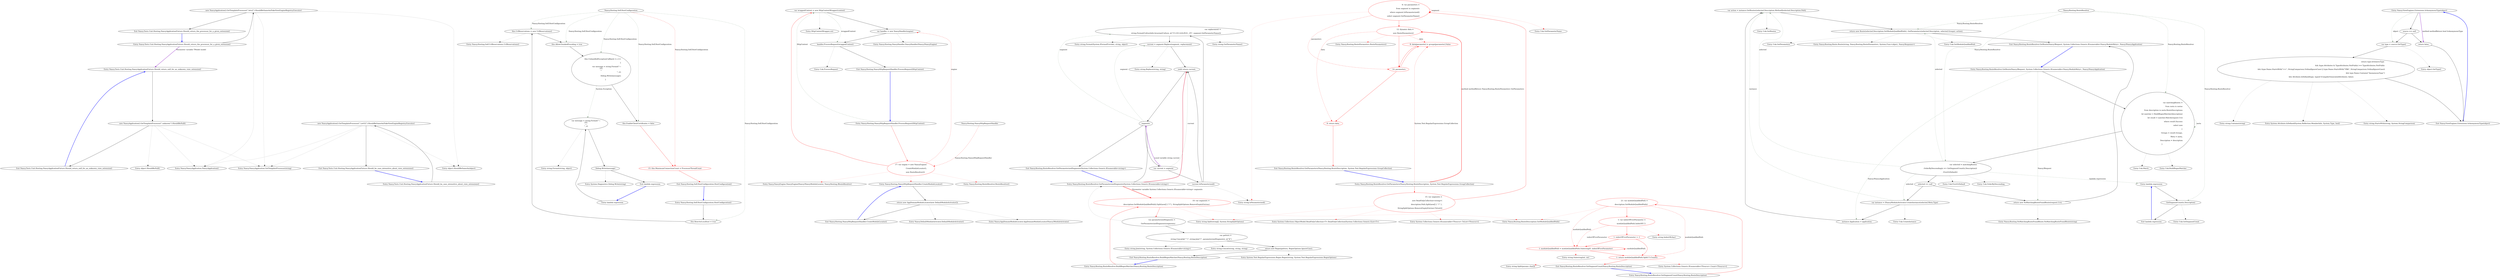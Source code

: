 digraph  {
n0 [cluster="Nancy.Tests.Unit.Hosting.NancyApplicationFixture.Should_return_null_for_an_unknown_view_extension()", label="Entry Nancy.Tests.Unit.Hosting.NancyApplicationFixture.Should_return_null_for_an_unknown_view_extension()", span="9-9"];
n1 [cluster="Nancy.Tests.Unit.Hosting.NancyApplicationFixture.Should_return_null_for_an_unknown_view_extension()", label="new NancyApplication().GetTemplateProcessor(''.unknown'').ShouldBeNull()", span="11-11"];
n2 [cluster="Nancy.Tests.Unit.Hosting.NancyApplicationFixture.Should_return_null_for_an_unknown_view_extension()", label="Exit Nancy.Tests.Unit.Hosting.NancyApplicationFixture.Should_return_null_for_an_unknown_view_extension()", span="9-9"];
n3 [cluster="Nancy.NancyApplication.NancyApplication()", label="Entry Nancy.NancyApplication.NancyApplication()", span="12-12"];
n4 [cluster="Nancy.NancyApplication.GetTemplateProcessor(string)", label="Entry Nancy.NancyApplication.GetTemplateProcessor(string)", span="17-17"];
n5 [cluster="object.ShouldBeNull()", label="Entry object.ShouldBeNull()", span="80-80"];
n6 [cluster="Nancy.Tests.Unit.Hosting.NancyApplicationFixture.Should_return_the_processor_for_a_given_extension()", label="Entry Nancy.Tests.Unit.Hosting.NancyApplicationFixture.Should_return_the_processor_for_a_given_extension()", span="16-16"];
n7 [cluster="Nancy.Tests.Unit.Hosting.NancyApplicationFixture.Should_return_the_processor_for_a_given_extension()", label="new NancyApplication().GetTemplateProcessor(''.leto2'').ShouldBeSameAs(FakeViewEngineRegistry.Executor)", span="18-18"];
n8 [cluster="Nancy.Tests.Unit.Hosting.NancyApplicationFixture.Should_return_the_processor_for_a_given_extension()", label="Exit Nancy.Tests.Unit.Hosting.NancyApplicationFixture.Should_return_the_processor_for_a_given_extension()", span="16-16"];
n9 [cluster="object.ShouldBeSameAs(object)", label="Entry object.ShouldBeSameAs(object)", span="75-75"];
n10 [cluster="Nancy.Tests.Unit.Hosting.NancyApplicationFixture.Should_be_case_intensitive_about_view_extensions()", label="Entry Nancy.Tests.Unit.Hosting.NancyApplicationFixture.Should_be_case_intensitive_about_view_extensions()", span="22-22"];
n11 [cluster="Nancy.Tests.Unit.Hosting.NancyApplicationFixture.Should_be_case_intensitive_about_view_extensions()", label="new NancyApplication().GetTemplateProcessor(''.LetO2'').ShouldBeSameAs(FakeViewEngineRegistry.Executor)", span="24-24"];
n12 [cluster="Nancy.Tests.Unit.Hosting.NancyApplicationFixture.Should_be_case_intensitive_about_view_extensions()", label="Exit Nancy.Tests.Unit.Hosting.NancyApplicationFixture.Should_be_case_intensitive_about_view_extensions()", span="22-22"];
m0_8 [cluster="Nancy.Hosting.Self.UrlReservations.UrlReservations()", file="HostConfiguration.cs", label="Entry Nancy.Hosting.Self.UrlReservations.UrlReservations()", span="15-15"];
m0_13 [cluster="string.Format(string, object)", file="HostConfiguration.cs", label="Entry string.Format(string, object)", span="0-0"];
m0_0 [cluster="Nancy.Hosting.Self.HostConfiguration.HostConfiguration()", file="HostConfiguration.cs", label="Entry Nancy.Hosting.Self.HostConfiguration.HostConfiguration()", span="93-93"];
m0_1 [cluster="Nancy.Hosting.Self.HostConfiguration.HostConfiguration()", file="HostConfiguration.cs", label="this.RewriteLocalhost = true", span="95-95"];
m0_2 [cluster="Nancy.Hosting.Self.HostConfiguration.HostConfiguration()", file="HostConfiguration.cs", label="this.UrlReservations = new UrlReservations()", span="96-96"];
m0_3 [cluster="Nancy.Hosting.Self.HostConfiguration.HostConfiguration()", file="HostConfiguration.cs", label="this.AllowChunkedEncoding = true", span="97-97"];
m0_4 [cluster="Nancy.Hosting.Self.HostConfiguration.HostConfiguration()", file="HostConfiguration.cs", label="this.UnhandledExceptionCallback = e =>\r\n                {\r\n                    var message = string.Format(''---\n{0}\n---\n'', e);\r\n                    Debug.Write(message);\r\n                }", span="98-102"];
m0_5 [cluster="Nancy.Hosting.Self.HostConfiguration.HostConfiguration()", file="HostConfiguration.cs", label="this.EnableClientCertificates = false", span="103-103"];
m0_6 [cluster="Nancy.Hosting.Self.HostConfiguration.HostConfiguration()", color=red, community=0, file="HostConfiguration.cs", label="15: this.MaximumConnectionCount = ProcessorThreadCount", span="104-104"];
m0_7 [cluster="Nancy.Hosting.Self.HostConfiguration.HostConfiguration()", file="HostConfiguration.cs", label="Exit Nancy.Hosting.Self.HostConfiguration.HostConfiguration()", span="93-93"];
m0_9 [cluster="lambda expression", file="HostConfiguration.cs", label="Entry lambda expression", span="98-102"];
m0_10 [cluster="lambda expression", file="HostConfiguration.cs", label="var message = string.Format(''---\n{0}\n---\n'', e)", span="100-100"];
m0_11 [cluster="lambda expression", file="HostConfiguration.cs", label="Debug.Write(message)", span="101-101"];
m0_12 [cluster="lambda expression", file="HostConfiguration.cs", label="Exit lambda expression", span="98-102"];
m0_14 [cluster="System.Diagnostics.Debug.Write(string)", file="HostConfiguration.cs", label="Entry System.Diagnostics.Debug.Write(string)", span="0-0"];
m0_15 [file="HostConfiguration.cs", label="Nancy.Hosting.Self.HostConfiguration", span=""];
m1_9 [cluster="HttpContextWrapper.cstr", file="NancyHost.cs", label="Entry HttpContextWrapper.cstr", span=""];
m1_15 [cluster="Nancy.DefaultModuleActivator.DefaultModuleActivator()", file="NancyHost.cs", label="Entry Nancy.DefaultModuleActivator.DefaultModuleActivator()", span="4-4"];
m1_10 [cluster="Nancy.Hosting.NancyHandler.NancyHandler(Nancy.INancyEngine)", file="NancyHost.cs", label="Entry Nancy.Hosting.NancyHandler.NancyHandler(Nancy.INancyEngine)", span="9-9"];
m1_0 [cluster="Nancy.Hosting.NancyHttpRequestHandler.ProcessRequest(HttpContext)", file="NancyHost.cs", label="Entry Nancy.Hosting.NancyHttpRequestHandler.ProcessRequest(HttpContext)", span="12-12"];
m1_1 [cluster="Nancy.Hosting.NancyHttpRequestHandler.ProcessRequest(HttpContext)", color=red, community=0, file="NancyHost.cs", label="17: var engine = new NancyEngine(\r\n                CreateModuleLocator(),\r\n                new RouteResolver())", span="14-16"];
m1_2 [cluster="Nancy.Hosting.NancyHttpRequestHandler.ProcessRequest(HttpContext)", file="NancyHost.cs", label="var wrappedContext = new HttpContextWrapper(context)", span="18-18"];
m1_3 [cluster="Nancy.Hosting.NancyHttpRequestHandler.ProcessRequest(HttpContext)", file="NancyHost.cs", label="var handler = new NancyHandler(engine)", span="19-19"];
m1_4 [cluster="Nancy.Hosting.NancyHttpRequestHandler.ProcessRequest(HttpContext)", file="NancyHost.cs", label="handler.ProcessRequest(wrappedContext)", span="20-20"];
m1_5 [cluster="Nancy.Hosting.NancyHttpRequestHandler.ProcessRequest(HttpContext)", file="NancyHost.cs", label="Exit Nancy.Hosting.NancyHttpRequestHandler.ProcessRequest(HttpContext)", span="12-12"];
m1_6 [cluster="Nancy.NancyEngine.NancyEngine(Nancy.INancyModuleLocator, Nancy.Routing.IRouteResolver)", file="NancyHost.cs", label="Entry Nancy.NancyEngine.NancyEngine(Nancy.INancyModuleLocator, Nancy.Routing.IRouteResolver)", span="19-19"];
m1_7 [cluster="Nancy.Hosting.NancyHttpRequestHandler.CreateModuleLocator()", file="NancyHost.cs", label="Entry Nancy.Hosting.NancyHttpRequestHandler.CreateModuleLocator()", span="23-23"];
m1_12 [cluster="Nancy.Hosting.NancyHttpRequestHandler.CreateModuleLocator()", file="NancyHost.cs", label="return new AppDomainModuleLocator(new DefaultModuleActivator());", span="25-25"];
m1_13 [cluster="Nancy.Hosting.NancyHttpRequestHandler.CreateModuleLocator()", file="NancyHost.cs", label="Exit Nancy.Hosting.NancyHttpRequestHandler.CreateModuleLocator()", span="23-23"];
m1_14 [cluster="Nancy.AppDomainModuleLocator.AppDomainModuleLocator(Nancy.IModuleActivator)", file="NancyHost.cs", label="Entry Nancy.AppDomainModuleLocator.AppDomainModuleLocator(Nancy.IModuleActivator)", span="16-16"];
m1_8 [cluster="Nancy.Routing.RouteResolver.RouteResolver()", file="NancyHost.cs", label="Entry Nancy.Routing.RouteResolver.RouteResolver()", span="10-10"];
m1_11 [cluster="Unk.ProcessRequest", file="NancyHost.cs", label="Entry Unk.ProcessRequest", span=""];
m1_16 [file="NancyHost.cs", label="Nancy.Hosting.NancyHttpRequestHandler", span=""];
m2_57 [cluster="string.Format(System.IFormatProvider, string, object)", file="SerializeTests.cs", label="Entry string.Format(System.IFormatProvider, string, object)", span="0-0"];
m2_16 [cluster="Unk.GetRoutes", file="SerializeTests.cs", label="Entry Unk.GetRoutes", span=""];
m2_35 [cluster="string.IsParameterized()", file="SerializeTests.cs", label="Entry string.IsParameterized()", span="42-42"];
m2_15 [cluster="Unk.CreateInstance", file="SerializeTests.cs", label="Entry Unk.CreateInstance", span=""];
m2_10 [cluster="Unk.BuildRegexMatcher", file="SerializeTests.cs", label="Entry Unk.BuildRegexMatcher", span=""];
m2_59 [cluster="Nancy.Routing.RouteResolver.GetSegmentCount(Nancy.Routing.RouteDescription)", file="SerializeTests.cs", label="Entry Nancy.Routing.RouteResolver.GetSegmentCount(Nancy.Routing.RouteDescription)", span="96-96"];
m2_60 [cluster="Nancy.Routing.RouteResolver.GetSegmentCount(Nancy.Routing.RouteDescription)", color=red, community=0, file="SerializeTests.cs", label="21: var moduleQualifiedPath =\r\n                description.GetModuleQualifiedPath()", span="98-99"];
m2_61 [cluster="Nancy.Routing.RouteResolver.GetSegmentCount(Nancy.Routing.RouteDescription)", color=red, community=0, file="SerializeTests.cs", label="1: var indexOfFirstParameter =\r\n                moduleQualifiedPath.IndexOf('{')", span="101-102"];
m2_63 [cluster="Nancy.Routing.RouteResolver.GetSegmentCount(Nancy.Routing.RouteDescription)", color=red, community=0, file="SerializeTests.cs", label="1: moduleQualifiedPath = moduleQualifiedPath.Substring(0, indexOfFirstParameter)", span="105-105"];
m2_64 [cluster="Nancy.Routing.RouteResolver.GetSegmentCount(Nancy.Routing.RouteDescription)", color=red, community=0, file="SerializeTests.cs", label="1: return moduleQualifiedPath.Split('/').Count();", span="107-107"];
m2_62 [cluster="Nancy.Routing.RouteResolver.GetSegmentCount(Nancy.Routing.RouteDescription)", color=red, community=0, file="SerializeTests.cs", label="1: indexOfFirstParameter > -1", span="104-104"];
m2_65 [cluster="Nancy.Routing.RouteResolver.GetSegmentCount(Nancy.Routing.RouteDescription)", file="SerializeTests.cs", label="Exit Nancy.Routing.RouteResolver.GetSegmentCount(Nancy.Routing.RouteDescription)", span="96-96"];
m2_23 [cluster="Unk.GetSegmentCount", file="SerializeTests.cs", label="Entry Unk.GetSegmentCount", span=""];
m2_58 [cluster="string.Replace(string, string)", file="SerializeTests.cs", label="Entry string.Replace(string, string)", span="0-0"];
m2_18 [cluster="Unk.GetModuleQualifiedPath", file="SerializeTests.cs", label="Entry Unk.GetModuleQualifiedPath", span=""];
m2_24 [cluster="Nancy.Routing.RouteResolver.GetParameters(Nancy.Routing.RouteDescription, System.Text.RegularExpressions.GroupCollection)", file="SerializeTests.cs", label="Entry Nancy.Routing.RouteResolver.GetParameters(Nancy.Routing.RouteDescription, System.Text.RegularExpressions.GroupCollection)", span="42-42"];
m2_25 [cluster="Nancy.Routing.RouteResolver.GetParameters(Nancy.Routing.RouteDescription, System.Text.RegularExpressions.GroupCollection)", color=red, community=0, file="SerializeTests.cs", label="15: var segments =\r\n                new ReadOnlyCollection<string>(\r\n                    description.Path.Split(new[] { ''/'' },\r\n                    StringSplitOptions.RemoveEmptyEntries).ToList())", span="44-47"];
m2_29 [cluster="Nancy.Routing.RouteResolver.GetParameters(Nancy.Routing.RouteDescription, System.Text.RegularExpressions.GroupCollection)", color=red, community=0, file="SerializeTests.cs", label="8: data[parameter] = groups[parameter].Value", span="59-59"];
m2_26 [cluster="Nancy.Routing.RouteResolver.GetParameters(Nancy.Routing.RouteDescription, System.Text.RegularExpressions.GroupCollection)", color=red, community=0, file="SerializeTests.cs", label="6: var parameters =\r\n                from segment in segments\r\n                where segment.IsParameterized()\r\n                select segment.GetParameterName()", span="49-52"];
m2_27 [cluster="Nancy.Routing.RouteResolver.GetParameters(Nancy.Routing.RouteDescription, System.Text.RegularExpressions.GroupCollection)", color=red, community=0, file="SerializeTests.cs", label="12: dynamic data =\r\n                new RouteParameters()", span="54-55"];
m2_28 [cluster="Nancy.Routing.RouteResolver.GetParameters(Nancy.Routing.RouteDescription, System.Text.RegularExpressions.GroupCollection)", color=red, community=0, file="SerializeTests.cs", label="14: parameters", span="57-57"];
m2_30 [cluster="Nancy.Routing.RouteResolver.GetParameters(Nancy.Routing.RouteDescription, System.Text.RegularExpressions.GroupCollection)", color=red, community=0, file="SerializeTests.cs", label="8: return data;", span="62-62"];
m2_31 [cluster="Nancy.Routing.RouteResolver.GetParameters(Nancy.Routing.RouteDescription, System.Text.RegularExpressions.GroupCollection)", file="SerializeTests.cs", label="Exit Nancy.Routing.RouteResolver.GetParameters(Nancy.Routing.RouteDescription, System.Text.RegularExpressions.GroupCollection)", span="42-42"];
m2_33 [cluster="string.Split(string[], System.StringSplitOptions)", file="SerializeTests.cs", label="Entry string.Split(string[], System.StringSplitOptions)", span="0-0"];
m2_44 [cluster="Nancy.Routing.RouteDescription.GetModuleQualifiedPath()", file="SerializeTests.cs", label="Entry Nancy.Routing.RouteDescription.GetModuleQualifiedPath()", span="6-6"];
m2_32 [cluster="System.Collections.ObjectModel.ReadOnlyCollection<T>.ReadOnlyCollection(System.Collections.Generic.IList<T>)", file="SerializeTests.cs", label="Entry System.Collections.ObjectModel.ReadOnlyCollection<T>.ReadOnlyCollection(System.Collections.Generic.IList<T>)", span="0-0"];
m2_67 [cluster="string.Substring(int, int)", file="SerializeTests.cs", label="Entry string.Substring(int, int)", span="0-0"];
m2_46 [cluster="string.Join(string, System.Collections.Generic.IEnumerable<string>)", file="SerializeTests.cs", label="Entry string.Join(string, System.Collections.Generic.IEnumerable<string>)", span="0-0"];
m2_14 [cluster="Nancy.Routing.NoMatchingRouteFoundRoute.NoMatchingRouteFoundRoute(string)", file="SerializeTests.cs", label="Entry Nancy.Routing.NoMatchingRouteFoundRoute.NoMatchingRouteFoundRoute(string)", span="4-4"];
m2_36 [cluster="Unk.GetParameterName", file="SerializeTests.cs", label="Entry Unk.GetParameterName", span=""];
m2_56 [cluster="string.GetParameterName()", file="SerializeTests.cs", label="Entry string.GetParameterName()", span="22-22"];
m2_34 [cluster="System.Collections.Generic.IEnumerable<TSource>.ToList<TSource>()", file="SerializeTests.cs", label="Entry System.Collections.Generic.IEnumerable<TSource>.ToList<TSource>()", span="0-0"];
m2_0 [cluster="Nancy.Routing.RouteResolver.GetRoute(Nancy.IRequest, System.Collections.Generic.IEnumerable<Nancy.ModuleMeta>, Nancy.INancyApplication)", file="SerializeTests.cs", label="Entry Nancy.Routing.RouteResolver.GetRoute(Nancy.IRequest, System.Collections.Generic.IEnumerable<Nancy.ModuleMeta>, Nancy.INancyApplication)", span="12-12"];
m2_1 [cluster="Nancy.Routing.RouteResolver.GetRoute(Nancy.IRequest, System.Collections.Generic.IEnumerable<Nancy.ModuleMeta>, Nancy.INancyApplication)", file="SerializeTests.cs", label="var matchingRoutes =\r\n                from meta in metas\r\n                from description in meta.RouteDescriptions\r\n                let matcher = BuildRegexMatcher(description)\r\n                let result = matcher.Match(request.Uri)\r\n                where result.Success\r\n                select new\r\n                {\r\n                    Groups = result.Groups,\r\n                    Meta = meta,\r\n                    Description = description\r\n                }", span="14-25"];
m2_4 [cluster="Nancy.Routing.RouteResolver.GetRoute(Nancy.IRequest, System.Collections.Generic.IEnumerable<Nancy.ModuleMeta>, Nancy.INancyApplication)", file="SerializeTests.cs", label="return new NoMatchingRouteFoundRoute(request.Uri);", span="33-33"];
m2_6 [cluster="Nancy.Routing.RouteResolver.GetRoute(Nancy.IRequest, System.Collections.Generic.IEnumerable<Nancy.ModuleMeta>, Nancy.INancyApplication)", file="SerializeTests.cs", label="instance.Application = application", span="37-37"];
m2_2 [cluster="Nancy.Routing.RouteResolver.GetRoute(Nancy.IRequest, System.Collections.Generic.IEnumerable<Nancy.ModuleMeta>, Nancy.INancyApplication)", file="SerializeTests.cs", label="var selected = matchingRoutes\r\n                .OrderByDescending(x => GetSegmentCount(x.Description))\r\n                .FirstOrDefault()", span="27-29"];
m2_3 [cluster="Nancy.Routing.RouteResolver.GetRoute(Nancy.IRequest, System.Collections.Generic.IEnumerable<Nancy.ModuleMeta>, Nancy.INancyApplication)", file="SerializeTests.cs", label="selected == null", span="31-31"];
m2_5 [cluster="Nancy.Routing.RouteResolver.GetRoute(Nancy.IRequest, System.Collections.Generic.IEnumerable<Nancy.ModuleMeta>, Nancy.INancyApplication)", file="SerializeTests.cs", label="var instance = (NancyModule)Activator.CreateInstance(selected.Meta.Type)", span="36-36"];
m2_7 [cluster="Nancy.Routing.RouteResolver.GetRoute(Nancy.IRequest, System.Collections.Generic.IEnumerable<Nancy.ModuleMeta>, Nancy.INancyApplication)", file="SerializeTests.cs", label="var action = instance.GetRoutes(selected.Description.Method)[selected.Description.Path]", span="38-38"];
m2_8 [cluster="Nancy.Routing.RouteResolver.GetRoute(Nancy.IRequest, System.Collections.Generic.IEnumerable<Nancy.ModuleMeta>, Nancy.INancyApplication)", file="SerializeTests.cs", label="return new Route(selected.Description.GetModuleQualifiedPath(), GetParameters(selected.Description, selected.Groups), action);", span="39-39"];
m2_9 [cluster="Nancy.Routing.RouteResolver.GetRoute(Nancy.IRequest, System.Collections.Generic.IEnumerable<Nancy.ModuleMeta>, Nancy.INancyApplication)", file="SerializeTests.cs", label="Exit Nancy.Routing.RouteResolver.GetRoute(Nancy.IRequest, System.Collections.Generic.IEnumerable<Nancy.ModuleMeta>, Nancy.INancyApplication)", span="12-12"];
m2_19 [cluster="Unk.GetParameters", file="SerializeTests.cs", label="Entry Unk.GetParameters", span=""];
m2_20 [cluster="lambda expression", file="SerializeTests.cs", label="Entry lambda expression", span="28-28"];
m2_21 [cluster="lambda expression", file="SerializeTests.cs", label="GetSegmentCount(x.Description)", span="28-28"];
m2_22 [cluster="lambda expression", file="SerializeTests.cs", label="Exit lambda expression", span="28-28"];
m2_13 [cluster="Unk.FirstOrDefault", file="SerializeTests.cs", label="Entry Unk.FirstOrDefault", span=""];
m2_17 [cluster="Nancy.Routing.Route.Route(string, Nancy.Routing.RouteParameters, System.Func<object, Nancy.Response>)", file="SerializeTests.cs", label="Entry Nancy.Routing.Route.Route(string, Nancy.Routing.RouteParameters, System.Func<object, Nancy.Response>)", span="6-6"];
m2_69 [cluster="System.Collections.Generic.IEnumerable<TSource>.Count<TSource>()", file="SerializeTests.cs", label="Entry System.Collections.Generic.IEnumerable<TSource>.Count<TSource>()", span="0-0"];
m2_68 [cluster="string.Split(params char[])", file="SerializeTests.cs", label="Entry string.Split(params char[])", span="0-0"];
m2_45 [cluster="Nancy.Routing.RouteResolver.GetParameterizedSegments(System.Collections.Generic.IEnumerable<string>)", file="SerializeTests.cs", label="Entry Nancy.Routing.RouteResolver.GetParameterizedSegments(System.Collections.Generic.IEnumerable<string>)", span="79-79"];
m2_49 [cluster="Nancy.Routing.RouteResolver.GetParameterizedSegments(System.Collections.Generic.IEnumerable<string>)", file="SerializeTests.cs", label=segments, span="81-81"];
m2_54 [cluster="Nancy.Routing.RouteResolver.GetParameterizedSegments(System.Collections.Generic.IEnumerable<string>)", file="SerializeTests.cs", label="yield return current;", span="92-92"];
m2_50 [cluster="Nancy.Routing.RouteResolver.GetParameterizedSegments(System.Collections.Generic.IEnumerable<string>)", file="SerializeTests.cs", label="var current = segment", span="83-83"];
m2_52 [cluster="Nancy.Routing.RouteResolver.GetParameterizedSegments(System.Collections.Generic.IEnumerable<string>)", file="SerializeTests.cs", label="var replacement =\r\n                        string.Format(CultureInfo.InvariantCulture, @''(?<{0}>[/A-Z0-9._-]*)'', segment.GetParameterName())", span="86-87"];
m2_53 [cluster="Nancy.Routing.RouteResolver.GetParameterizedSegments(System.Collections.Generic.IEnumerable<string>)", file="SerializeTests.cs", label="current = segment.Replace(segment, replacement)", span="89-89"];
m2_51 [cluster="Nancy.Routing.RouteResolver.GetParameterizedSegments(System.Collections.Generic.IEnumerable<string>)", file="SerializeTests.cs", label="current.IsParameterized()", span="84-84"];
m2_55 [cluster="Nancy.Routing.RouteResolver.GetParameterizedSegments(System.Collections.Generic.IEnumerable<string>)", file="SerializeTests.cs", label="Exit Nancy.Routing.RouteResolver.GetParameterizedSegments(System.Collections.Generic.IEnumerable<string>)", span="79-79"];
m2_48 [cluster="System.Text.RegularExpressions.Regex.Regex(string, System.Text.RegularExpressions.RegexOptions)", file="SerializeTests.cs", label="Entry System.Text.RegularExpressions.Regex.Regex(string, System.Text.RegularExpressions.RegexOptions)", span="0-0"];
m2_12 [cluster="Unk.OrderByDescending", file="SerializeTests.cs", label="Entry Unk.OrderByDescending", span=""];
m2_47 [cluster="string.Concat(string, string, string)", file="SerializeTests.cs", label="Entry string.Concat(string, string, string)", span="0-0"];
m2_66 [cluster="string.IndexOf(char)", file="SerializeTests.cs", label="Entry string.IndexOf(char)", span="0-0"];
m2_37 [cluster="Nancy.Routing.RouteParameters.RouteParameters()", file="SerializeTests.cs", label="Entry Nancy.Routing.RouteParameters.RouteParameters()", span="8-8"];
m2_11 [cluster="Unk.Match", file="SerializeTests.cs", label="Entry Unk.Match", span=""];
m2_38 [cluster="Nancy.Routing.RouteResolver.BuildRegexMatcher(Nancy.Routing.RouteDescription)", file="SerializeTests.cs", label="Entry Nancy.Routing.RouteResolver.BuildRegexMatcher(Nancy.Routing.RouteDescription)", span="65-65"];
m2_39 [cluster="Nancy.Routing.RouteResolver.BuildRegexMatcher(Nancy.Routing.RouteDescription)", color=red, community=0, file="SerializeTests.cs", label="10: var segments =\r\n                description.GetModuleQualifiedPath().Split(new[] {''/''}, StringSplitOptions.RemoveEmptyEntries)", span="67-68"];
m2_40 [cluster="Nancy.Routing.RouteResolver.BuildRegexMatcher(Nancy.Routing.RouteDescription)", file="SerializeTests.cs", label="var parameterizedSegments =\r\n                GetParameterizedSegments(segments)", span="70-71"];
m2_41 [cluster="Nancy.Routing.RouteResolver.BuildRegexMatcher(Nancy.Routing.RouteDescription)", file="SerializeTests.cs", label="var pattern =\r\n                string.Concat(@''^/'', string.Join(''/'', parameterizedSegments), @''$'')", span="73-74"];
m2_42 [cluster="Nancy.Routing.RouteResolver.BuildRegexMatcher(Nancy.Routing.RouteDescription)", file="SerializeTests.cs", label="return new Regex(pattern, RegexOptions.IgnoreCase);", span="76-76"];
m2_43 [cluster="Nancy.Routing.RouteResolver.BuildRegexMatcher(Nancy.Routing.RouteDescription)", file="SerializeTests.cs", label="Exit Nancy.Routing.RouteResolver.BuildRegexMatcher(Nancy.Routing.RouteDescription)", span="65-65"];
m2_70 [file="SerializeTests.cs", label="Nancy.Routing.RouteResolver", span=""];
m3_0 [cluster="Nancy.ViewEngines.Extensions.IsAnonymousType(object)", file="SimpleJson.cs", label="Entry Nancy.ViewEngines.Extensions.IsAnonymousType(object)", span="16-16"];
m3_1 [cluster="Nancy.ViewEngines.Extensions.IsAnonymousType(object)", file="SimpleJson.cs", label="source == null", span="18-18"];
m3_3 [cluster="Nancy.ViewEngines.Extensions.IsAnonymousType(object)", file="SimpleJson.cs", label="var type = source.GetType()", span="23-23"];
m3_2 [cluster="Nancy.ViewEngines.Extensions.IsAnonymousType(object)", file="SimpleJson.cs", label="return false;", span="20-20"];
m3_4 [cluster="Nancy.ViewEngines.Extensions.IsAnonymousType(object)", file="SimpleJson.cs", label="return type.IsGenericType \r\n                   && (type.Attributes & TypeAttributes.NotPublic) == TypeAttributes.NotPublic\r\n                   && (type.Name.StartsWith(''<>'', StringComparison.OrdinalIgnoreCase) || type.Name.StartsWith(''VB$'', StringComparison.OrdinalIgnoreCase))\r\n                   && type.Name.Contains(''AnonymousType'')\r\n                   && Attribute.IsDefined(type, typeof (CompilerGeneratedAttribute), false);", span="25-29"];
m3_5 [cluster="Nancy.ViewEngines.Extensions.IsAnonymousType(object)", file="SimpleJson.cs", label="Exit Nancy.ViewEngines.Extensions.IsAnonymousType(object)", span="16-16"];
m3_8 [cluster="string.Contains(string)", file="SimpleJson.cs", label="Entry string.Contains(string)", span="0-0"];
m3_9 [cluster="System.Attribute.IsDefined(System.Reflection.MemberInfo, System.Type, bool)", file="SimpleJson.cs", label="Entry System.Attribute.IsDefined(System.Reflection.MemberInfo, System.Type, bool)", span="0-0"];
m3_6 [cluster="object.GetType()", file="SimpleJson.cs", label="Entry object.GetType()", span="0-0"];
m3_7 [cluster="string.StartsWith(string, System.StringComparison)", file="SimpleJson.cs", label="Entry string.StartsWith(string, System.StringComparison)", span="0-0"];
n0 -> n1  [key=0, style=solid];
n1 -> n2  [key=0, style=solid];
n1 -> n3  [key=2, style=dotted];
n1 -> n4  [key=2, style=dotted];
n1 -> n5  [key=2, style=dotted];
n2 -> n0  [color=blue, key=0, style=bold];
n6 -> n7  [key=0, style=solid];
n6 -> n0  [color=darkorchid, key=3, label="Parameter variable TModel model", style=bold];
n7 -> n8  [key=0, style=solid];
n7 -> n3  [key=2, style=dotted];
n7 -> n4  [key=2, style=dotted];
n7 -> n9  [key=2, style=dotted];
n8 -> n6  [color=blue, key=0, style=bold];
n10 -> n11  [key=0, style=solid];
n11 -> n12  [key=0, style=solid];
n11 -> n3  [key=2, style=dotted];
n11 -> n4  [key=2, style=dotted];
n11 -> n9  [key=2, style=dotted];
n12 -> n10  [color=blue, key=0, style=bold];
m0_0 -> m0_1  [key=0, style=solid];
m0_1 -> m0_2  [key=0, style=solid];
m0_2 -> m0_3  [key=0, style=solid];
m0_2 -> m0_8  [key=2, style=dotted];
m0_3 -> m0_4  [key=0, style=solid];
m0_4 -> m0_5  [key=0, style=solid];
m0_4 -> m0_10  [color=darkseagreen4, key=1, label="System.Exception", style=dashed];
m0_5 -> m0_6  [color=red, key=0, style=solid];
m0_6 -> m0_7  [color=red, key=0, style=solid];
m0_7 -> m0_0  [color=blue, key=0, style=bold];
m0_9 -> m0_10  [key=0, style=solid];
m0_10 -> m0_11  [key=0, style=solid];
m0_10 -> m0_13  [key=2, style=dotted];
m0_11 -> m0_12  [key=0, style=solid];
m0_11 -> m0_14  [key=2, style=dotted];
m0_12 -> m0_9  [color=blue, key=0, style=bold];
m0_15 -> m0_1  [color=darkseagreen4, key=1, label="Nancy.Hosting.Self.HostConfiguration", style=dashed];
m0_15 -> m0_2  [color=darkseagreen4, key=1, label="Nancy.Hosting.Self.HostConfiguration", style=dashed];
m0_15 -> m0_3  [color=darkseagreen4, key=1, label="Nancy.Hosting.Self.HostConfiguration", style=dashed];
m0_15 -> m0_4  [color=darkseagreen4, key=1, label="Nancy.Hosting.Self.HostConfiguration", style=dashed];
m0_15 -> m0_5  [color=darkseagreen4, key=1, label="Nancy.Hosting.Self.HostConfiguration", style=dashed];
m0_15 -> m0_6  [color=red, key=1, label="Nancy.Hosting.Self.HostConfiguration", style=dashed];
m1_0 -> m1_1  [color=red, key=0, style=solid];
m1_0 -> m1_2  [color=darkseagreen4, key=1, label=HttpContext, style=dashed];
m1_1 -> m1_2  [color=red, key=0, style=solid];
m1_1 -> m1_6  [color=red, key=2, style=dotted];
m1_1 -> m1_7  [color=red, key=2, style=dotted];
m1_1 -> m1_8  [color=red, key=2, style=dotted];
m1_1 -> m1_3  [color=red, key=1, label=engine, style=dashed];
m1_2 -> m1_3  [key=0, style=solid];
m1_2 -> m1_9  [key=2, style=dotted];
m1_2 -> m1_4  [color=darkseagreen4, key=1, label=wrappedContext, style=dashed];
m1_3 -> m1_4  [key=0, style=solid];
m1_3 -> m1_10  [key=2, style=dotted];
m1_4 -> m1_5  [key=0, style=solid];
m1_4 -> m1_11  [key=2, style=dotted];
m1_5 -> m1_0  [color=blue, key=0, style=bold];
m1_7 -> m1_12  [key=0, style=solid];
m1_12 -> m1_13  [key=0, style=solid];
m1_12 -> m1_14  [key=2, style=dotted];
m1_12 -> m1_15  [key=2, style=dotted];
m1_13 -> m1_7  [color=blue, key=0, style=bold];
m1_16 -> m1_1  [color=red, key=1, label="Nancy.Hosting.NancyHttpRequestHandler", style=dashed];
m2_59 -> m2_60  [color=red, key=0, style=solid];
m2_60 -> m2_61  [color=red, key=0, style=solid];
m2_60 -> m2_44  [color=red, key=2, style=dotted];
m2_60 -> m2_63  [color=red, key=1, label=moduleQualifiedPath, style=dashed];
m2_60 -> m2_64  [color=red, key=1, label=moduleQualifiedPath, style=dashed];
m2_61 -> m2_62  [color=red, key=0, style=solid];
m2_61 -> m2_66  [color=red, key=2, style=dotted];
m2_61 -> m2_63  [color=red, key=1, label=indexOfFirstParameter, style=dashed];
m2_63 -> m2_64  [color=red, key=0, style=solid];
m2_63 -> m2_67  [color=red, key=2, style=dotted];
m2_63 -> m2_63  [color=red, key=1, label=moduleQualifiedPath, style=dashed];
m2_64 -> m2_65  [color=red, key=0, style=solid];
m2_64 -> m2_68  [color=red, key=2, style=dotted];
m2_64 -> m2_69  [color=red, key=2, style=dotted];
m2_62 -> m2_63  [color=red, key=0, style=solid];
m2_62 -> m2_64  [color=red, key=0, style=solid];
m2_65 -> m2_59  [color=blue, key=0, style=bold];
m2_24 -> m2_25  [color=red, key=0, style=solid];
m2_24 -> m2_29  [color=red, key=1, label="System.Text.RegularExpressions.GroupCollection", style=dashed];
m2_24 -> m2_27  [color=red, key=3, label="method methodReturn Nancy.Routing.RouteParameters GetParameters", style=bold];
m2_25 -> m2_26  [color=red, key=0, style=solid];
m2_25 -> m2_32  [color=red, key=2, style=dotted];
m2_25 -> m2_33  [color=red, key=2, style=dotted];
m2_25 -> m2_34  [color=red, key=2, style=dotted];
m2_29 -> m2_28  [color=red, key=0, style=solid];
m2_26 -> m2_27  [color=red, key=0, style=solid];
m2_26 -> m2_35  [color=red, key=2, style=dotted];
m2_26 -> m2_36  [color=red, key=2, style=dotted];
m2_26 -> m2_26  [color=red, key=1, label=segment, style=dashed];
m2_26 -> m2_28  [color=red, key=1, label=parameters, style=dashed];
m2_27 -> m2_28  [color=red, key=0, style=solid];
m2_27 -> m2_37  [color=red, key=2, style=dotted];
m2_27 -> m2_29  [color=red, key=1, label=data, style=dashed];
m2_27 -> m2_30  [color=red, key=1, label=data, style=dashed];
m2_28 -> m2_29  [color=red, key=0, style=solid];
m2_28 -> m2_30  [color=red, key=0, style=solid];
m2_30 -> m2_31  [color=red, key=0, style=solid];
m2_31 -> m2_24  [color=blue, key=0, style=bold];
m2_0 -> m2_1  [key=0, style=solid];
m2_0 -> m2_4  [color=darkseagreen4, key=1, label="Nancy.IRequest", style=dashed];
m2_0 -> m2_6  [color=darkseagreen4, key=1, label="Nancy.INancyApplication", style=dashed];
m2_1 -> m2_2  [key=0, style=solid];
m2_1 -> m2_10  [key=2, style=dotted];
m2_1 -> m2_11  [key=2, style=dotted];
m2_1 -> m2_1  [color=darkseagreen4, key=1, label=meta, style=dashed];
m2_4 -> m2_9  [key=0, style=solid];
m2_4 -> m2_14  [key=2, style=dotted];
m2_6 -> m2_7  [key=0, style=solid];
m2_2 -> m2_3  [key=0, style=solid];
m2_2 -> m2_12  [key=2, style=dotted];
m2_2 -> m2_13  [key=2, style=dotted];
m2_2 -> m2_20  [color=darkseagreen4, key=1, label="lambda expression", style=dashed];
m2_2 -> m2_5  [color=darkseagreen4, key=1, label=selected, style=dashed];
m2_2 -> m2_7  [color=darkseagreen4, key=1, label=selected, style=dashed];
m2_2 -> m2_8  [color=darkseagreen4, key=1, label=selected, style=dashed];
m2_3 -> m2_4  [key=0, style=solid];
m2_3 -> m2_5  [key=0, style=solid];
m2_5 -> m2_6  [key=0, style=solid];
m2_5 -> m2_15  [key=2, style=dotted];
m2_5 -> m2_7  [color=darkseagreen4, key=1, label=instance, style=dashed];
m2_7 -> m2_8  [key=0, style=solid];
m2_7 -> m2_16  [key=2, style=dotted];
m2_8 -> m2_9  [key=0, style=solid];
m2_8 -> m2_17  [key=2, style=dotted];
m2_8 -> m2_18  [key=2, style=dotted];
m2_8 -> m2_19  [key=2, style=dotted];
m2_9 -> m2_0  [color=blue, key=0, style=bold];
m2_20 -> m2_21  [key=0, style=solid];
m2_21 -> m2_22  [key=0, style=solid];
m2_21 -> m2_23  [key=2, style=dotted];
m2_22 -> m2_20  [color=blue, key=0, style=bold];
m2_45 -> m2_49  [key=0, style=solid];
m2_45 -> m2_54  [color=crimson, key=0, style=bold];
m2_45 -> m2_39  [color=red, key=3, label="Parameter variable System.Collections.Generic.IEnumerable<string> segments", style=bold];
m2_49 -> m2_50  [key=0, style=solid];
m2_49 -> m2_55  [key=0, style=solid];
m2_49 -> m2_52  [color=darkseagreen4, key=1, label=segment, style=dashed];
m2_49 -> m2_53  [color=darkseagreen4, key=1, label=segment, style=dashed];
m2_54 -> m2_49  [key=0, style=solid];
m2_50 -> m2_51  [key=0, style=solid];
m2_50 -> m2_54  [color=darkseagreen4, key=1, label=current, style=dashed];
m2_50 -> m2_49  [color=darkorchid, key=3, label="Local variable string current", style=bold];
m2_52 -> m2_53  [key=0, style=solid];
m2_52 -> m2_56  [key=2, style=dotted];
m2_52 -> m2_57  [key=2, style=dotted];
m2_53 -> m2_54  [key=0, style=solid];
m2_53 -> m2_58  [key=2, style=dotted];
m2_51 -> m2_52  [key=0, style=solid];
m2_51 -> m2_54  [key=0, style=solid];
m2_51 -> m2_35  [key=2, style=dotted];
m2_55 -> m2_45  [color=blue, key=0, style=bold];
m2_38 -> m2_39  [color=red, key=0, style=solid];
m2_39 -> m2_40  [color=red, key=0, style=solid];
m2_39 -> m2_44  [color=red, key=2, style=dotted];
m2_39 -> m2_33  [color=red, key=2, style=dotted];
m2_40 -> m2_41  [key=0, style=solid];
m2_40 -> m2_45  [key=2, style=dotted];
m2_41 -> m2_42  [key=0, style=solid];
m2_41 -> m2_46  [key=2, style=dotted];
m2_41 -> m2_47  [key=2, style=dotted];
m2_42 -> m2_43  [key=0, style=solid];
m2_42 -> m2_48  [key=2, style=dotted];
m2_43 -> m2_38  [color=blue, key=0, style=bold];
m2_70 -> m2_1  [color=darkseagreen4, key=1, label="Nancy.Routing.RouteResolver", style=dashed];
m2_70 -> m2_2  [color=darkseagreen4, key=1, label="Nancy.Routing.RouteResolver", style=dashed];
m2_70 -> m2_21  [color=darkseagreen4, key=1, label="Nancy.Routing.RouteResolver", style=dashed];
m2_70 -> m2_8  [color=darkseagreen4, key=1, label="Nancy.Routing.RouteResolver", style=dashed];
m3_0 -> m3_1  [key=0, style=solid];
m3_0 -> m3_3  [color=darkseagreen4, key=1, label=object, style=dashed];
m3_0 -> m3_2  [color=darkorchid, key=3, label="method methodReturn bool IsAnonymousType", style=bold];
m3_1 -> m3_2  [key=0, style=solid];
m3_1 -> m3_3  [key=0, style=solid];
m3_3 -> m3_4  [key=0, style=solid];
m3_3 -> m3_6  [key=2, style=dotted];
m3_2 -> m3_5  [key=0, style=solid];
m3_4 -> m3_5  [key=0, style=solid];
m3_4 -> m3_7  [key=2, style=dotted];
m3_4 -> m3_8  [key=2, style=dotted];
m3_4 -> m3_9  [key=2, style=dotted];
m3_5 -> m3_0  [color=blue, key=0, style=bold];
}
